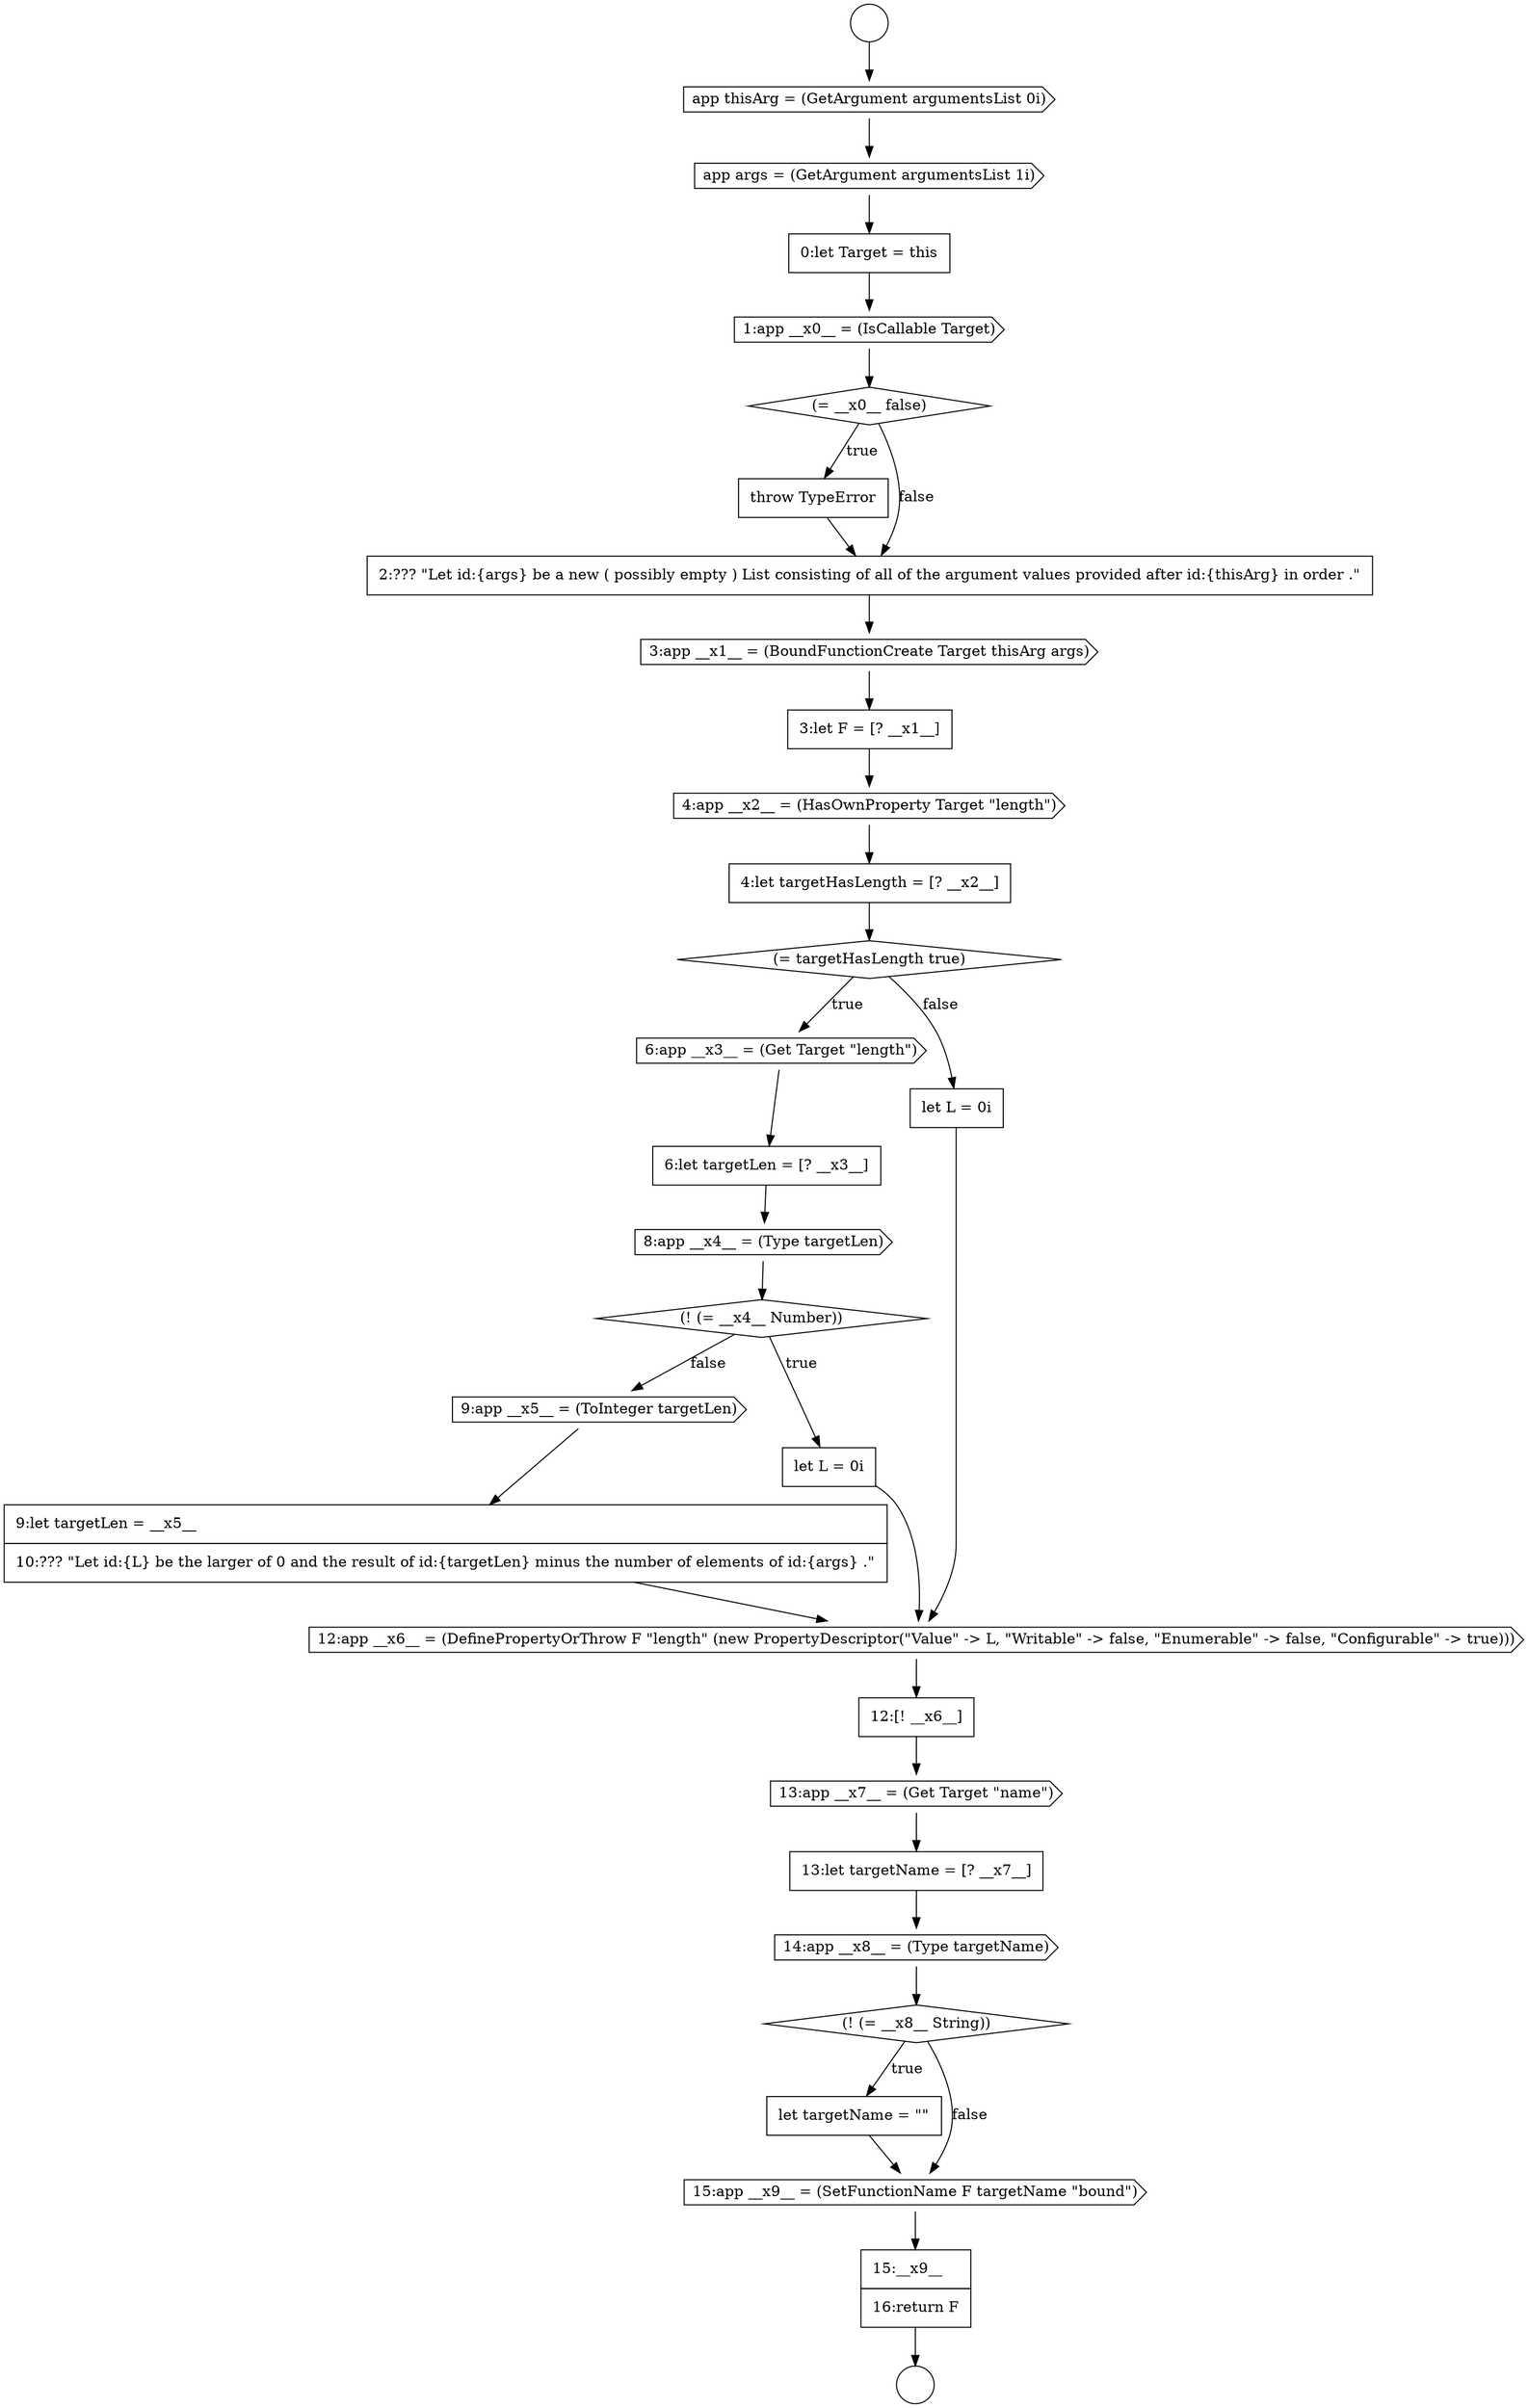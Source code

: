digraph {
  node10976 [shape=none, margin=0, label=<<font color="black">
    <table border="0" cellborder="1" cellspacing="0" cellpadding="10">
      <tr><td align="left">let targetName = &quot;&quot;</td></tr>
    </table>
  </font>> color="black" fillcolor="white" style=filled]
  node10959 [shape=cds, label=<<font color="black">4:app __x2__ = (HasOwnProperty Target &quot;length&quot;)</font>> color="black" fillcolor="white" style=filled]
  node10955 [shape=none, margin=0, label=<<font color="black">
    <table border="0" cellborder="1" cellspacing="0" cellpadding="10">
      <tr><td align="left">throw TypeError</td></tr>
    </table>
  </font>> color="black" fillcolor="white" style=filled]
  node10967 [shape=cds, label=<<font color="black">9:app __x5__ = (ToInteger targetLen)</font>> color="black" fillcolor="white" style=filled]
  node10954 [shape=diamond, label=<<font color="black">(= __x0__ false)</font>> color="black" fillcolor="white" style=filled]
  node10975 [shape=diamond, label=<<font color="black">(! (= __x8__ String))</font>> color="black" fillcolor="white" style=filled]
  node10958 [shape=none, margin=0, label=<<font color="black">
    <table border="0" cellborder="1" cellspacing="0" cellpadding="10">
      <tr><td align="left">3:let F = [? __x1__]</td></tr>
    </table>
  </font>> color="black" fillcolor="white" style=filled]
  node10962 [shape=cds, label=<<font color="black">6:app __x3__ = (Get Target &quot;length&quot;)</font>> color="black" fillcolor="white" style=filled]
  node10951 [shape=cds, label=<<font color="black">app args = (GetArgument argumentsList 1i)</font>> color="black" fillcolor="white" style=filled]
  node10963 [shape=none, margin=0, label=<<font color="black">
    <table border="0" cellborder="1" cellspacing="0" cellpadding="10">
      <tr><td align="left">6:let targetLen = [? __x3__]</td></tr>
    </table>
  </font>> color="black" fillcolor="white" style=filled]
  node10952 [shape=none, margin=0, label=<<font color="black">
    <table border="0" cellborder="1" cellspacing="0" cellpadding="10">
      <tr><td align="left">0:let Target = this</td></tr>
    </table>
  </font>> color="black" fillcolor="white" style=filled]
  node10969 [shape=none, margin=0, label=<<font color="black">
    <table border="0" cellborder="1" cellspacing="0" cellpadding="10">
      <tr><td align="left">let L = 0i</td></tr>
    </table>
  </font>> color="black" fillcolor="white" style=filled]
  node10960 [shape=none, margin=0, label=<<font color="black">
    <table border="0" cellborder="1" cellspacing="0" cellpadding="10">
      <tr><td align="left">4:let targetHasLength = [? __x2__]</td></tr>
    </table>
  </font>> color="black" fillcolor="white" style=filled]
  node10956 [shape=none, margin=0, label=<<font color="black">
    <table border="0" cellborder="1" cellspacing="0" cellpadding="10">
      <tr><td align="left">2:??? &quot;Let id:{args} be a new ( possibly empty ) List consisting of all of the argument values provided after id:{thisArg} in order .&quot;</td></tr>
    </table>
  </font>> color="black" fillcolor="white" style=filled]
  node10966 [shape=none, margin=0, label=<<font color="black">
    <table border="0" cellborder="1" cellspacing="0" cellpadding="10">
      <tr><td align="left">let L = 0i</td></tr>
    </table>
  </font>> color="black" fillcolor="white" style=filled]
  node10949 [shape=circle label=" " color="black" fillcolor="white" style=filled]
  node10950 [shape=cds, label=<<font color="black">app thisArg = (GetArgument argumentsList 0i)</font>> color="black" fillcolor="white" style=filled]
  node10972 [shape=cds, label=<<font color="black">13:app __x7__ = (Get Target &quot;name&quot;)</font>> color="black" fillcolor="white" style=filled]
  node10965 [shape=diamond, label=<<font color="black">(! (= __x4__ Number))</font>> color="black" fillcolor="white" style=filled]
  node10977 [shape=cds, label=<<font color="black">15:app __x9__ = (SetFunctionName F targetName &quot;bound&quot;)</font>> color="black" fillcolor="white" style=filled]
  node10968 [shape=none, margin=0, label=<<font color="black">
    <table border="0" cellborder="1" cellspacing="0" cellpadding="10">
      <tr><td align="left">9:let targetLen = __x5__</td></tr>
      <tr><td align="left">10:??? &quot;Let id:{L} be the larger of 0 and the result of id:{targetLen} minus the number of elements of id:{args} .&quot;</td></tr>
    </table>
  </font>> color="black" fillcolor="white" style=filled]
  node10961 [shape=diamond, label=<<font color="black">(= targetHasLength true)</font>> color="black" fillcolor="white" style=filled]
  node10978 [shape=none, margin=0, label=<<font color="black">
    <table border="0" cellborder="1" cellspacing="0" cellpadding="10">
      <tr><td align="left">15:__x9__</td></tr>
      <tr><td align="left">16:return F</td></tr>
    </table>
  </font>> color="black" fillcolor="white" style=filled]
  node10971 [shape=none, margin=0, label=<<font color="black">
    <table border="0" cellborder="1" cellspacing="0" cellpadding="10">
      <tr><td align="left">12:[! __x6__]</td></tr>
    </table>
  </font>> color="black" fillcolor="white" style=filled]
  node10948 [shape=circle label=" " color="black" fillcolor="white" style=filled]
  node10974 [shape=cds, label=<<font color="black">14:app __x8__ = (Type targetName)</font>> color="black" fillcolor="white" style=filled]
  node10953 [shape=cds, label=<<font color="black">1:app __x0__ = (IsCallable Target)</font>> color="black" fillcolor="white" style=filled]
  node10957 [shape=cds, label=<<font color="black">3:app __x1__ = (BoundFunctionCreate Target thisArg args)</font>> color="black" fillcolor="white" style=filled]
  node10970 [shape=cds, label=<<font color="black">12:app __x6__ = (DefinePropertyOrThrow F &quot;length&quot; (new PropertyDescriptor(&quot;Value&quot; -&gt; L, &quot;Writable&quot; -&gt; false, &quot;Enumerable&quot; -&gt; false, &quot;Configurable&quot; -&gt; true)))</font>> color="black" fillcolor="white" style=filled]
  node10964 [shape=cds, label=<<font color="black">8:app __x4__ = (Type targetLen)</font>> color="black" fillcolor="white" style=filled]
  node10973 [shape=none, margin=0, label=<<font color="black">
    <table border="0" cellborder="1" cellspacing="0" cellpadding="10">
      <tr><td align="left">13:let targetName = [? __x7__]</td></tr>
    </table>
  </font>> color="black" fillcolor="white" style=filled]
  node10950 -> node10951 [ color="black"]
  node10953 -> node10954 [ color="black"]
  node10961 -> node10962 [label=<<font color="black">true</font>> color="black"]
  node10961 -> node10969 [label=<<font color="black">false</font>> color="black"]
  node10974 -> node10975 [ color="black"]
  node10969 -> node10970 [ color="black"]
  node10970 -> node10971 [ color="black"]
  node10968 -> node10970 [ color="black"]
  node10954 -> node10955 [label=<<font color="black">true</font>> color="black"]
  node10954 -> node10956 [label=<<font color="black">false</font>> color="black"]
  node10958 -> node10959 [ color="black"]
  node10962 -> node10963 [ color="black"]
  node10951 -> node10952 [ color="black"]
  node10975 -> node10976 [label=<<font color="black">true</font>> color="black"]
  node10975 -> node10977 [label=<<font color="black">false</font>> color="black"]
  node10973 -> node10974 [ color="black"]
  node10978 -> node10949 [ color="black"]
  node10977 -> node10978 [ color="black"]
  node10955 -> node10956 [ color="black"]
  node10976 -> node10977 [ color="black"]
  node10967 -> node10968 [ color="black"]
  node10971 -> node10972 [ color="black"]
  node10956 -> node10957 [ color="black"]
  node10948 -> node10950 [ color="black"]
  node10959 -> node10960 [ color="black"]
  node10964 -> node10965 [ color="black"]
  node10972 -> node10973 [ color="black"]
  node10952 -> node10953 [ color="black"]
  node10960 -> node10961 [ color="black"]
  node10966 -> node10970 [ color="black"]
  node10965 -> node10966 [label=<<font color="black">true</font>> color="black"]
  node10965 -> node10967 [label=<<font color="black">false</font>> color="black"]
  node10957 -> node10958 [ color="black"]
  node10963 -> node10964 [ color="black"]
}
